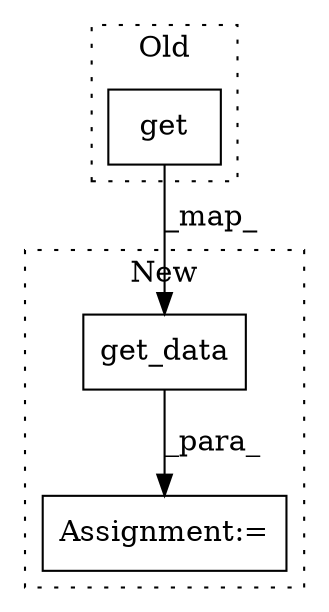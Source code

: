 digraph G {
subgraph cluster0 {
1 [label="get" a="32" s="1651,1673" l="4,1" shape="box"];
label = "Old";
style="dotted";
}
subgraph cluster1 {
2 [label="get_data" a="32" s="1724,1752" l="9,1" shape="box"];
3 [label="Assignment:=" a="7" s="2039" l="55" shape="box"];
label = "New";
style="dotted";
}
1 -> 2 [label="_map_"];
2 -> 3 [label="_para_"];
}